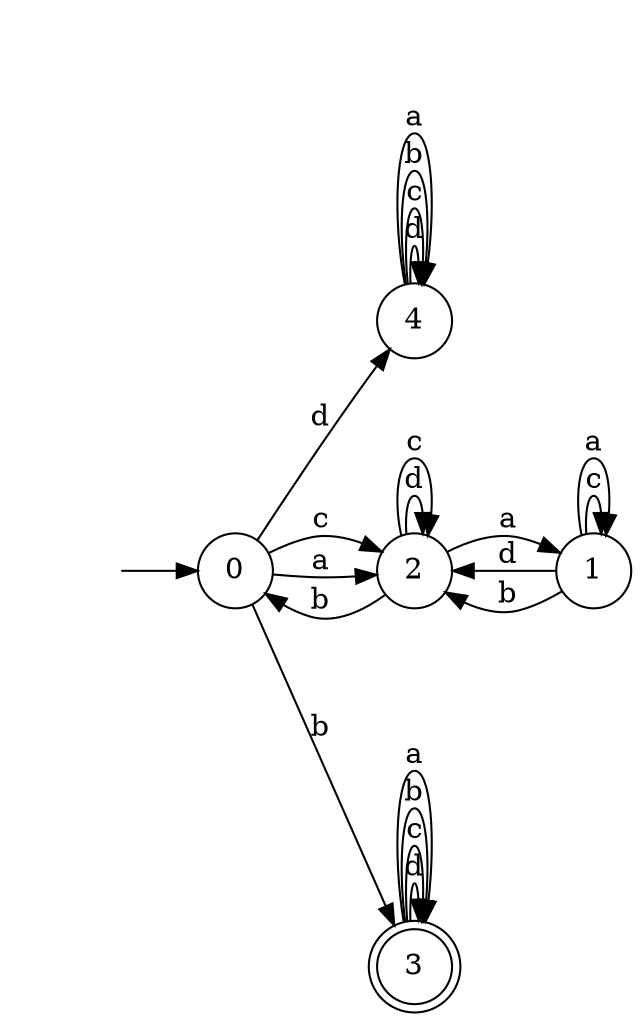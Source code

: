 digraph {
  rankdir=LR;
  0 [label="0", shape = circle];
  0 -> 4 [label="d"];
  0 -> 2 [label="c"];
  0 -> 3 [label="b"];
  0 -> 2 [label="a"];
  1 [label="1", shape = circle];
  1 -> 2 [label="d"];
  1 -> 1 [label="c"];
  1 -> 2 [label="b"];
  1 -> 1 [label="a"];
  2 [label="2", shape = circle];
  2 -> 2 [label="d"];
  2 -> 2 [label="c"];
  2 -> 0 [label="b"];
  2 -> 1 [label="a"];
  3 [label="3", shape = doublecircle];
  3 -> 3 [label="d"];
  3 -> 3 [label="c"];
  3 -> 3 [label="b"];
  3 -> 3 [label="a"];
  4 [label="4", shape = circle];
  4 -> 4 [label="d"];
  4 -> 4 [label="c"];
  4 -> 4 [label="b"];
  4 -> 4 [label="a"];
  5 [label="", shape = plaintext];
  5 -> 0 [label=""];
}

